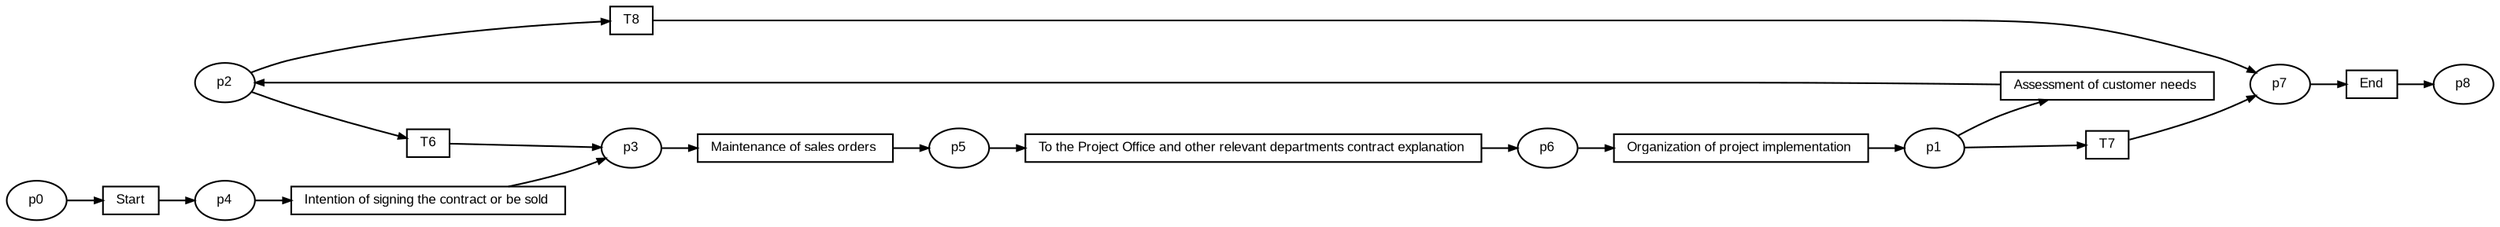 digraph G {ranksep=".3"; fontsize="8"; remincross=true; margin="0.0,0.0"; fontname="Arial";rankdir="LR"; 
edge [arrowsize="0.5"];
node [height=".2",width=".2",fontname="Arial",fontsize="8"];
t0 [shape="box",label="End"];
t1 [shape="box",label="T8"];
t2 [shape="box",label="T7"];
t3 [shape="box",label="T6"];
t4 [shape="box",label="Assessment of customer needs "];
t5 [shape="box",label="Organization of project implementation "];
t6 [shape="box",label="To the Project Office and other relevant departments contract explanation "];
t7 [shape="box",label="Maintenance of sales orders "];
t8 [shape="box",label="Intention of signing the contract or be sold "];
t9 [shape="box",label="Start"];
p0 [shape="oval",label="p4"];
p1 [shape="oval",label="p3"];
p2 [shape="oval",label="p2"];
p3 [shape="oval",label="p1"];
p4 [shape="oval",label="p0"];
p5 [shape="oval",label="p8"];
p6 [shape="oval",label="p7"];
p7 [shape="oval",label="p6"];
p8 [shape="oval",label="p5"];
p2 -> t1[label=""];
p1 -> t7[label=""];
t4 -> p2[label=""];
p0 -> t8[label=""];
t3 -> p1[label=""];
t2 -> p6[label=""];
p8 -> t6[label=""];
p3 -> t4[label=""];
t7 -> p8[label=""];
p3 -> t2[label=""];
t6 -> p7[label=""];
p2 -> t3[label=""];
t5 -> p3[label=""];
t1 -> p6[label=""];
p7 -> t5[label=""];
t9 -> p0[label=""];
p4 -> t9[label=""];
t0 -> p5[label=""];
t8 -> p1[label=""];
p6 -> t0[label=""];
}
